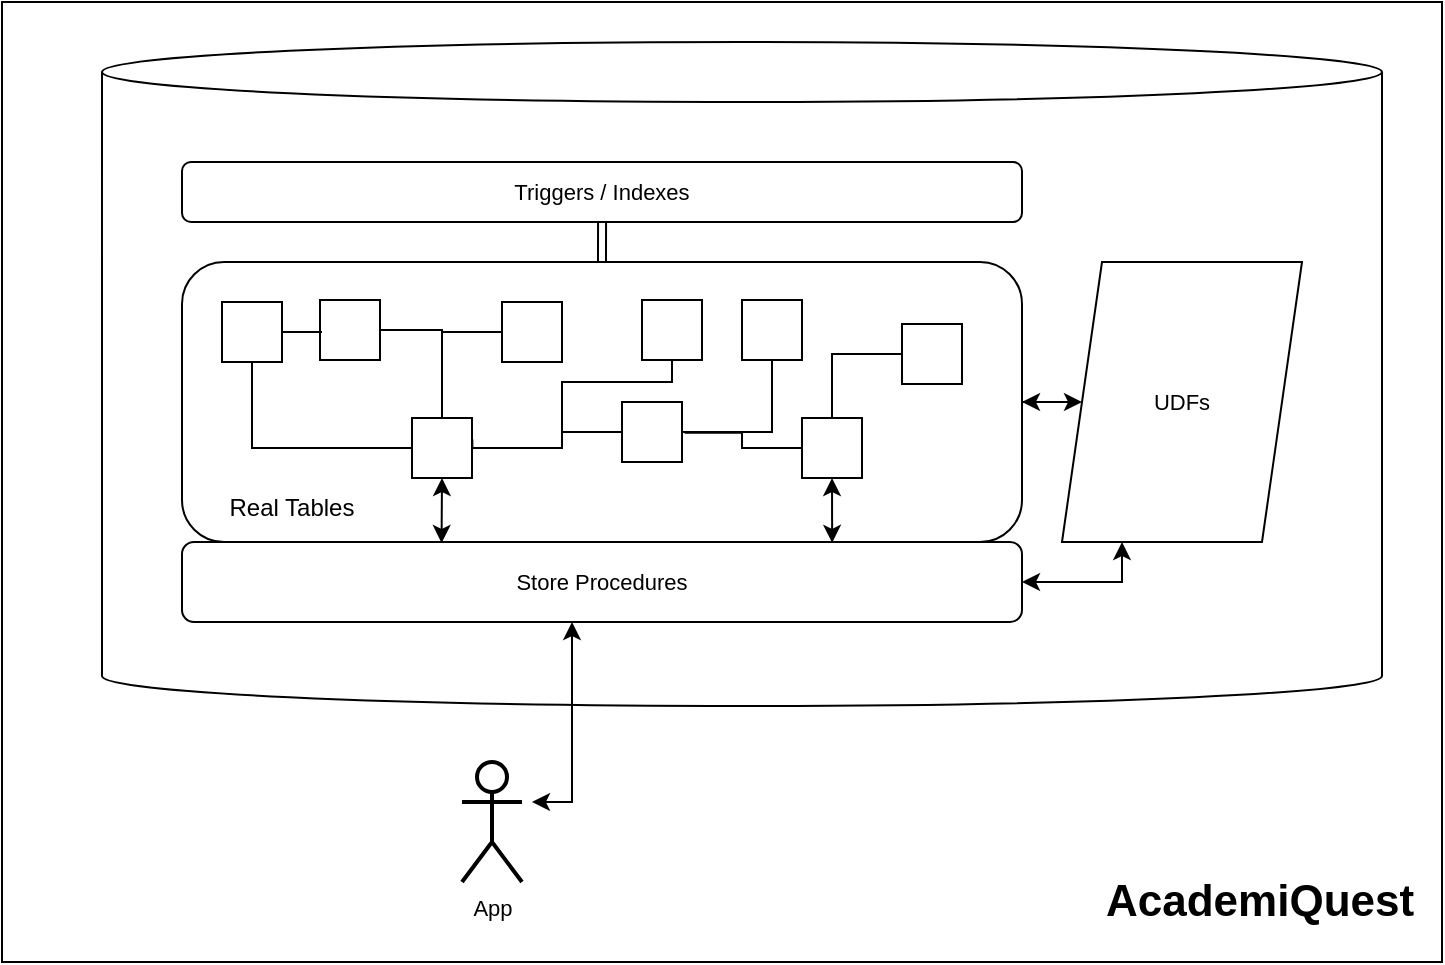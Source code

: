 <mxfile version="24.4.8" type="device">
  <diagram name="Page-1" id="5UbIkf32OJMgZAtzeXK8">
    <mxGraphModel dx="547" dy="533" grid="1" gridSize="10" guides="1" tooltips="1" connect="1" arrows="1" fold="1" page="1" pageScale="1" pageWidth="850" pageHeight="1100" background="none" math="0" shadow="0">
      <root>
        <mxCell id="0" />
        <mxCell id="1" parent="0" />
        <mxCell id="H3817T3jhhaUqe4IGIeC-52" value="" style="rounded=0;whiteSpace=wrap;html=1;fontFamily=Helvetica;fontSize=11;fontColor=default;labelBackgroundColor=default;" parent="1" vertex="1">
          <mxGeometry x="65" y="50" width="720" height="480" as="geometry" />
        </mxCell>
        <mxCell id="H3817T3jhhaUqe4IGIeC-40" value="" style="shape=cylinder3;whiteSpace=wrap;html=1;boundedLbl=1;backgroundOutline=1;size=15;fontFamily=Helvetica;fontSize=11;fontColor=default;labelBackgroundColor=default;" parent="1" vertex="1">
          <mxGeometry x="115" y="70" width="640" height="332" as="geometry" />
        </mxCell>
        <mxCell id="H3817T3jhhaUqe4IGIeC-1" value="" style="rounded=1;whiteSpace=wrap;html=1;" parent="1" vertex="1">
          <mxGeometry x="155" y="180" width="420" height="140" as="geometry" />
        </mxCell>
        <mxCell id="H3817T3jhhaUqe4IGIeC-2" value="" style="rounded=0;whiteSpace=wrap;html=1;" parent="1" vertex="1">
          <mxGeometry x="175" y="200" width="30" height="30" as="geometry" />
        </mxCell>
        <mxCell id="H3817T3jhhaUqe4IGIeC-4" value="" style="rounded=0;whiteSpace=wrap;html=1;" parent="1" vertex="1">
          <mxGeometry x="224" y="199" width="30" height="30" as="geometry" />
        </mxCell>
        <mxCell id="H3817T3jhhaUqe4IGIeC-21" style="edgeStyle=orthogonalEdgeStyle;rounded=0;orthogonalLoop=1;jettySize=auto;html=1;entryX=0.5;entryY=1;entryDx=0;entryDy=0;strokeColor=default;align=center;verticalAlign=middle;fontFamily=Helvetica;fontSize=11;fontColor=default;labelBackgroundColor=default;endArrow=none;endFill=0;" parent="1" source="H3817T3jhhaUqe4IGIeC-6" target="H3817T3jhhaUqe4IGIeC-2" edge="1">
          <mxGeometry relative="1" as="geometry" />
        </mxCell>
        <mxCell id="H3817T3jhhaUqe4IGIeC-22" style="edgeStyle=orthogonalEdgeStyle;rounded=0;orthogonalLoop=1;jettySize=auto;html=1;entryX=1;entryY=0.5;entryDx=0;entryDy=0;strokeColor=default;align=center;verticalAlign=middle;fontFamily=Helvetica;fontSize=11;fontColor=default;labelBackgroundColor=default;endArrow=none;endFill=0;" parent="1" source="H3817T3jhhaUqe4IGIeC-6" target="H3817T3jhhaUqe4IGIeC-4" edge="1">
          <mxGeometry relative="1" as="geometry">
            <Array as="points">
              <mxPoint x="285" y="214" />
            </Array>
          </mxGeometry>
        </mxCell>
        <mxCell id="H3817T3jhhaUqe4IGIeC-24" style="edgeStyle=orthogonalEdgeStyle;rounded=0;orthogonalLoop=1;jettySize=auto;html=1;entryX=0;entryY=0.5;entryDx=0;entryDy=0;strokeColor=default;align=center;verticalAlign=middle;fontFamily=Helvetica;fontSize=11;fontColor=default;labelBackgroundColor=default;endArrow=none;endFill=0;" parent="1" source="H3817T3jhhaUqe4IGIeC-6" target="H3817T3jhhaUqe4IGIeC-8" edge="1">
          <mxGeometry relative="1" as="geometry">
            <Array as="points">
              <mxPoint x="345" y="273" />
              <mxPoint x="345" y="265" />
            </Array>
          </mxGeometry>
        </mxCell>
        <mxCell id="H3817T3jhhaUqe4IGIeC-6" value="" style="rounded=0;whiteSpace=wrap;html=1;" parent="1" vertex="1">
          <mxGeometry x="270" y="258" width="30" height="30" as="geometry" />
        </mxCell>
        <mxCell id="H3817T3jhhaUqe4IGIeC-23" style="edgeStyle=orthogonalEdgeStyle;rounded=0;orthogonalLoop=1;jettySize=auto;html=1;strokeColor=default;align=center;verticalAlign=middle;fontFamily=Helvetica;fontSize=11;fontColor=default;labelBackgroundColor=default;endArrow=none;endFill=0;" parent="1" source="H3817T3jhhaUqe4IGIeC-7" edge="1">
          <mxGeometry relative="1" as="geometry">
            <mxPoint x="285" y="215" as="targetPoint" />
          </mxGeometry>
        </mxCell>
        <mxCell id="H3817T3jhhaUqe4IGIeC-7" value="" style="rounded=0;whiteSpace=wrap;html=1;" parent="1" vertex="1">
          <mxGeometry x="315" y="200" width="30" height="30" as="geometry" />
        </mxCell>
        <mxCell id="H3817T3jhhaUqe4IGIeC-26" style="edgeStyle=orthogonalEdgeStyle;rounded=0;orthogonalLoop=1;jettySize=auto;html=1;entryX=0.5;entryY=1;entryDx=0;entryDy=0;strokeColor=default;align=center;verticalAlign=middle;fontFamily=Helvetica;fontSize=11;fontColor=default;labelBackgroundColor=default;endArrow=none;endFill=0;" parent="1" source="H3817T3jhhaUqe4IGIeC-8" target="H3817T3jhhaUqe4IGIeC-9" edge="1">
          <mxGeometry relative="1" as="geometry" />
        </mxCell>
        <mxCell id="H3817T3jhhaUqe4IGIeC-8" value="" style="rounded=0;whiteSpace=wrap;html=1;" parent="1" vertex="1">
          <mxGeometry x="375" y="250" width="30" height="30" as="geometry" />
        </mxCell>
        <mxCell id="H3817T3jhhaUqe4IGIeC-9" value="" style="rounded=0;whiteSpace=wrap;html=1;" parent="1" vertex="1">
          <mxGeometry x="435" y="199" width="30" height="30" as="geometry" />
        </mxCell>
        <mxCell id="H3817T3jhhaUqe4IGIeC-27" style="edgeStyle=orthogonalEdgeStyle;rounded=0;orthogonalLoop=1;jettySize=auto;html=1;strokeColor=default;align=center;verticalAlign=middle;fontFamily=Helvetica;fontSize=11;fontColor=default;labelBackgroundColor=default;endArrow=none;endFill=0;entryX=1.044;entryY=0.514;entryDx=0;entryDy=0;entryPerimeter=0;" parent="1" source="H3817T3jhhaUqe4IGIeC-10" target="H3817T3jhhaUqe4IGIeC-8" edge="1">
          <mxGeometry relative="1" as="geometry">
            <mxPoint x="445" y="270" as="targetPoint" />
          </mxGeometry>
        </mxCell>
        <mxCell id="H3817T3jhhaUqe4IGIeC-43" style="edgeStyle=orthogonalEdgeStyle;rounded=0;orthogonalLoop=1;jettySize=auto;html=1;entryX=0.774;entryY=1.003;entryDx=0;entryDy=0;strokeColor=default;align=center;verticalAlign=middle;fontFamily=Helvetica;fontSize=11;fontColor=default;labelBackgroundColor=default;endArrow=classic;endFill=1;startArrow=classic;startFill=1;entryPerimeter=0;exitX=0.5;exitY=1;exitDx=0;exitDy=0;" parent="1" source="H3817T3jhhaUqe4IGIeC-10" target="H3817T3jhhaUqe4IGIeC-1" edge="1">
          <mxGeometry relative="1" as="geometry">
            <Array as="points" />
          </mxGeometry>
        </mxCell>
        <mxCell id="H3817T3jhhaUqe4IGIeC-10" value="" style="rounded=0;whiteSpace=wrap;html=1;" parent="1" vertex="1">
          <mxGeometry x="465" y="258" width="30" height="30" as="geometry" />
        </mxCell>
        <mxCell id="H3817T3jhhaUqe4IGIeC-28" style="edgeStyle=orthogonalEdgeStyle;rounded=0;orthogonalLoop=1;jettySize=auto;html=1;entryX=0.5;entryY=0;entryDx=0;entryDy=0;strokeColor=default;align=center;verticalAlign=middle;fontFamily=Helvetica;fontSize=11;fontColor=default;labelBackgroundColor=default;endArrow=none;endFill=0;" parent="1" source="H3817T3jhhaUqe4IGIeC-11" target="H3817T3jhhaUqe4IGIeC-10" edge="1">
          <mxGeometry relative="1" as="geometry" />
        </mxCell>
        <mxCell id="H3817T3jhhaUqe4IGIeC-11" value="" style="rounded=0;whiteSpace=wrap;html=1;" parent="1" vertex="1">
          <mxGeometry x="515" y="211" width="30" height="30" as="geometry" />
        </mxCell>
        <mxCell id="H3817T3jhhaUqe4IGIeC-12" value="" style="rounded=0;whiteSpace=wrap;html=1;" parent="1" vertex="1">
          <mxGeometry x="385" y="199" width="30" height="30" as="geometry" />
        </mxCell>
        <mxCell id="H3817T3jhhaUqe4IGIeC-13" value="Real Tables" style="text;html=1;align=center;verticalAlign=middle;whiteSpace=wrap;rounded=0;" parent="1" vertex="1">
          <mxGeometry x="150" y="288" width="120" height="30" as="geometry" />
        </mxCell>
        <mxCell id="H3817T3jhhaUqe4IGIeC-18" style="edgeStyle=orthogonalEdgeStyle;rounded=0;orthogonalLoop=1;jettySize=auto;html=1;entryX=0.051;entryY=0.541;entryDx=0;entryDy=0;entryPerimeter=0;endArrow=none;endFill=0;" parent="1" source="H3817T3jhhaUqe4IGIeC-2" target="H3817T3jhhaUqe4IGIeC-4" edge="1">
          <mxGeometry relative="1" as="geometry" />
        </mxCell>
        <mxCell id="H3817T3jhhaUqe4IGIeC-25" style="edgeStyle=orthogonalEdgeStyle;rounded=0;orthogonalLoop=1;jettySize=auto;html=1;entryX=1.005;entryY=0.356;entryDx=0;entryDy=0;entryPerimeter=0;strokeColor=default;align=center;verticalAlign=middle;fontFamily=Helvetica;fontSize=11;fontColor=default;labelBackgroundColor=default;endArrow=none;endFill=0;" parent="1" source="H3817T3jhhaUqe4IGIeC-12" target="H3817T3jhhaUqe4IGIeC-6" edge="1">
          <mxGeometry relative="1" as="geometry">
            <Array as="points">
              <mxPoint x="400" y="240" />
              <mxPoint x="345" y="240" />
              <mxPoint x="345" y="273" />
              <mxPoint x="300" y="273" />
            </Array>
          </mxGeometry>
        </mxCell>
        <mxCell id="H3817T3jhhaUqe4IGIeC-29" value="Store Procedures" style="rounded=1;whiteSpace=wrap;html=1;fontFamily=Helvetica;fontSize=11;fontColor=default;labelBackgroundColor=default;" parent="1" vertex="1">
          <mxGeometry x="155" y="320" width="420" height="40" as="geometry" />
        </mxCell>
        <mxCell id="H3817T3jhhaUqe4IGIeC-34" style="edgeStyle=orthogonalEdgeStyle;rounded=0;orthogonalLoop=1;jettySize=auto;html=1;entryX=0.25;entryY=1;entryDx=0;entryDy=0;strokeColor=default;align=center;verticalAlign=middle;fontFamily=Helvetica;fontSize=11;fontColor=default;labelBackgroundColor=default;endArrow=none;endFill=0;startArrow=classic;startFill=1;exitX=0.25;exitY=1;exitDx=0;exitDy=0;" parent="1" source="H3817T3jhhaUqe4IGIeC-29" target="H3817T3jhhaUqe4IGIeC-29" edge="1">
          <mxGeometry relative="1" as="geometry">
            <Array as="points" />
          </mxGeometry>
        </mxCell>
        <mxCell id="H3817T3jhhaUqe4IGIeC-39" style="edgeStyle=orthogonalEdgeStyle;rounded=0;orthogonalLoop=1;jettySize=auto;html=1;entryX=0.25;entryY=1;entryDx=0;entryDy=0;strokeColor=default;align=center;verticalAlign=middle;fontFamily=Helvetica;fontSize=11;fontColor=default;labelBackgroundColor=default;endArrow=classic;endFill=1;startArrow=classic;startFill=1;" parent="1" target="H3817T3jhhaUqe4IGIeC-37" edge="1">
          <mxGeometry relative="1" as="geometry">
            <mxPoint x="575" y="340" as="sourcePoint" />
            <Array as="points">
              <mxPoint x="575" y="340" />
              <mxPoint x="625" y="340" />
            </Array>
          </mxGeometry>
        </mxCell>
        <mxCell id="hMg0oNsza4VOVB69oecx-1" style="edgeStyle=orthogonalEdgeStyle;rounded=0;orthogonalLoop=1;jettySize=auto;html=1;entryX=1;entryY=0.5;entryDx=0;entryDy=0;startArrow=classic;startFill=1;" edge="1" parent="1" source="H3817T3jhhaUqe4IGIeC-37" target="H3817T3jhhaUqe4IGIeC-1">
          <mxGeometry relative="1" as="geometry" />
        </mxCell>
        <mxCell id="H3817T3jhhaUqe4IGIeC-37" value="UDFs" style="shape=parallelogram;perimeter=parallelogramPerimeter;whiteSpace=wrap;html=1;fixedSize=1;fontFamily=Helvetica;fontSize=11;fontColor=default;labelBackgroundColor=default;" parent="1" vertex="1">
          <mxGeometry x="595" y="180" width="120" height="140" as="geometry" />
        </mxCell>
        <mxCell id="H3817T3jhhaUqe4IGIeC-42" value="" style="endArrow=classic;html=1;rounded=0;strokeColor=default;align=center;verticalAlign=middle;fontFamily=Helvetica;fontSize=11;fontColor=default;labelBackgroundColor=default;edgeStyle=orthogonalEdgeStyle;exitX=0.309;exitY=0.012;exitDx=0;exitDy=0;exitPerimeter=0;entryX=0.5;entryY=1;entryDx=0;entryDy=0;startArrow=classic;startFill=1;" parent="1" source="H3817T3jhhaUqe4IGIeC-29" target="H3817T3jhhaUqe4IGIeC-6" edge="1">
          <mxGeometry width="50" height="50" relative="1" as="geometry">
            <mxPoint x="294.48" y="310" as="sourcePoint" />
            <mxPoint x="344.48" y="260" as="targetPoint" />
            <Array as="points">
              <mxPoint x="285" y="321" />
            </Array>
          </mxGeometry>
        </mxCell>
        <mxCell id="H3817T3jhhaUqe4IGIeC-49" style="edgeStyle=orthogonalEdgeStyle;rounded=0;orthogonalLoop=1;jettySize=auto;html=1;entryX=0.5;entryY=0;entryDx=0;entryDy=0;strokeColor=default;align=center;verticalAlign=middle;fontFamily=Helvetica;fontSize=11;fontColor=default;labelBackgroundColor=default;endArrow=none;endFill=0;shape=link;" parent="1" target="H3817T3jhhaUqe4IGIeC-1" edge="1">
          <mxGeometry relative="1" as="geometry">
            <mxPoint x="365.029" y="160" as="sourcePoint" />
          </mxGeometry>
        </mxCell>
        <mxCell id="H3817T3jhhaUqe4IGIeC-50" value="Triggers / Indexes" style="rounded=1;whiteSpace=wrap;html=1;fontFamily=Helvetica;fontSize=11;fontColor=default;labelBackgroundColor=default;" parent="1" vertex="1">
          <mxGeometry x="155" y="130" width="420" height="30" as="geometry" />
        </mxCell>
        <mxCell id="H3817T3jhhaUqe4IGIeC-53" value="App" style="shape=umlActor;verticalLabelPosition=bottom;verticalAlign=top;html=1;outlineConnect=0;fontFamily=Helvetica;fontSize=11;fontColor=default;labelBackgroundColor=default;strokeWidth=2;" parent="1" vertex="1">
          <mxGeometry x="295" y="430" width="30" height="60" as="geometry" />
        </mxCell>
        <mxCell id="H3817T3jhhaUqe4IGIeC-55" value="&lt;h1 style=&quot;margin-top: 0px;&quot;&gt;AcademiQuest&lt;br&gt;&lt;/h1&gt;" style="text;html=1;whiteSpace=wrap;overflow=hidden;rounded=0;fontFamily=Helvetica;fontSize=11;fontColor=default;labelBackgroundColor=default;" parent="1" vertex="1">
          <mxGeometry x="615" y="480" width="160" height="40" as="geometry" />
        </mxCell>
        <mxCell id="H3817T3jhhaUqe4IGIeC-57" style="edgeStyle=orthogonalEdgeStyle;rounded=0;orthogonalLoop=1;jettySize=auto;html=1;strokeColor=default;align=center;verticalAlign=middle;fontFamily=Helvetica;fontSize=11;fontColor=default;labelBackgroundColor=default;endArrow=classic;endFill=1;startArrow=classic;startFill=1;" parent="1" edge="1">
          <mxGeometry relative="1" as="geometry">
            <mxPoint x="350" y="360" as="sourcePoint" />
            <mxPoint x="330" y="450" as="targetPoint" />
            <Array as="points">
              <mxPoint x="350" y="360" />
              <mxPoint x="350" y="450" />
              <mxPoint x="310" y="450" />
            </Array>
          </mxGeometry>
        </mxCell>
      </root>
    </mxGraphModel>
  </diagram>
</mxfile>
